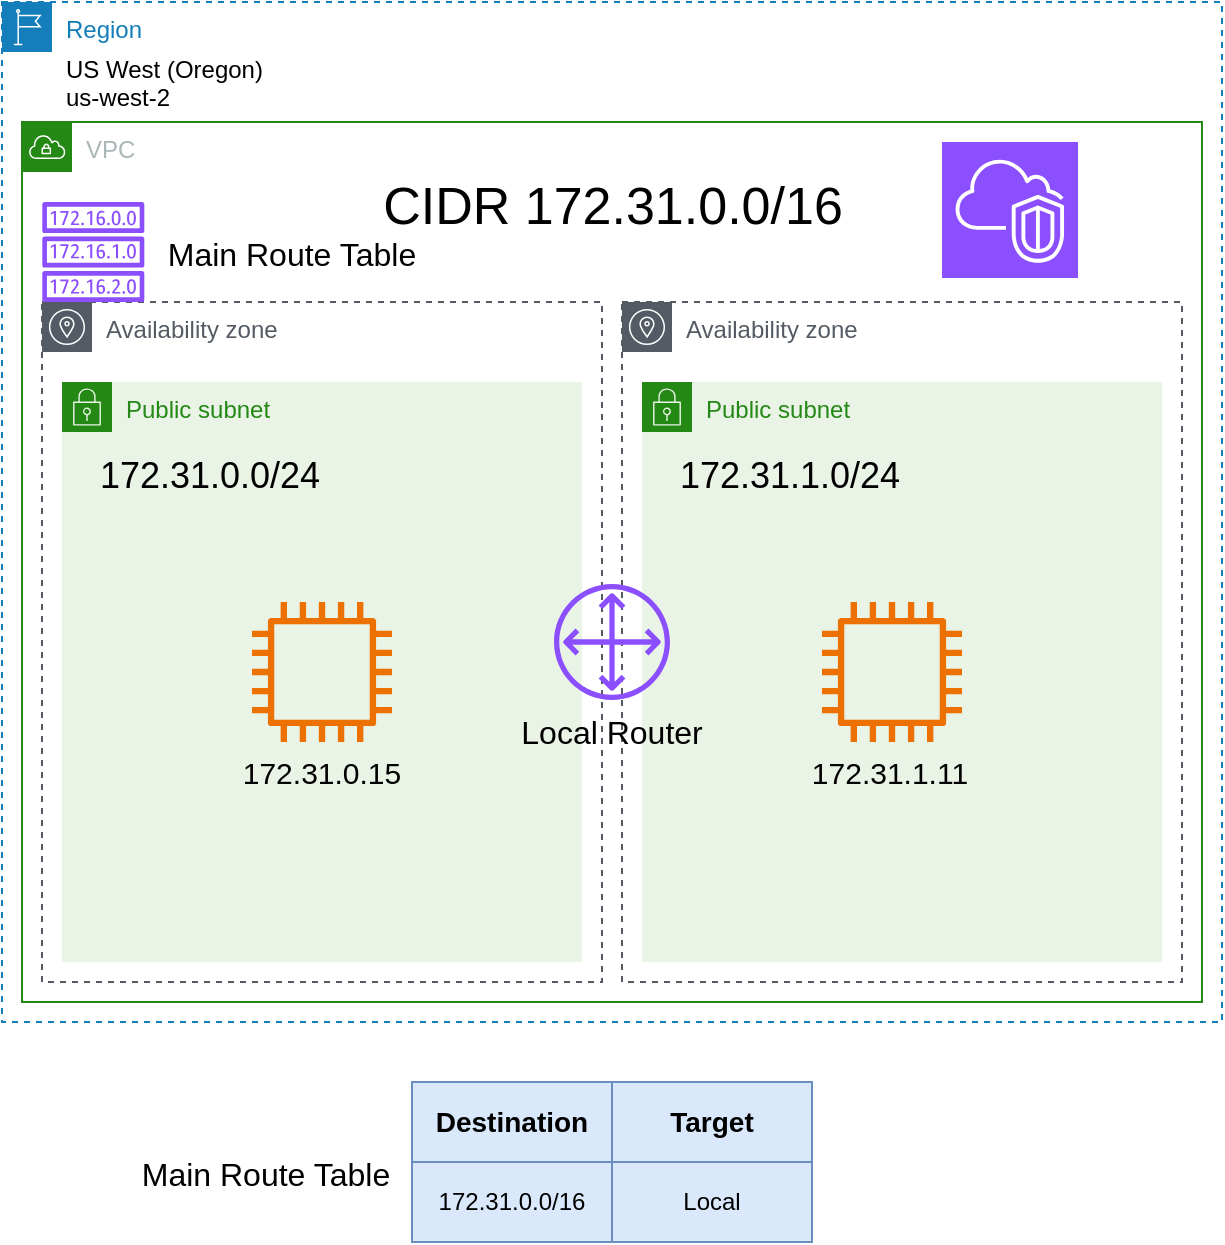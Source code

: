 <mxfile version="22.0.4" type="device" pages="5">
  <diagram id="hWNWqVDDFxeC6t-d2fKQ" name="Page-1">
    <mxGraphModel dx="1804" dy="602" grid="1" gridSize="10" guides="1" tooltips="1" connect="1" arrows="1" fold="1" page="1" pageScale="1" pageWidth="850" pageHeight="1100" math="0" shadow="0">
      <root>
        <mxCell id="0" />
        <mxCell id="1" parent="0" />
        <mxCell id="qlcm9CMjg_V5LziN8JxU-1" value="VPC" style="points=[[0,0],[0.25,0],[0.5,0],[0.75,0],[1,0],[1,0.25],[1,0.5],[1,0.75],[1,1],[0.75,1],[0.5,1],[0.25,1],[0,1],[0,0.75],[0,0.5],[0,0.25]];outlineConnect=0;gradientColor=none;html=1;whiteSpace=wrap;fontSize=12;fontStyle=0;container=0;pointerEvents=0;collapsible=0;recursiveResize=0;shape=mxgraph.aws4.group;grIcon=mxgraph.aws4.group_vpc;strokeColor=#248814;fillColor=none;verticalAlign=top;align=left;spacingLeft=30;fontColor=#AAB7B8;dashed=0;" parent="1" vertex="1">
          <mxGeometry x="-100" y="230" width="590" height="440" as="geometry" />
        </mxCell>
        <mxCell id="qlcm9CMjg_V5LziN8JxU-2" value="" style="sketch=0;points=[[0,0,0],[0.25,0,0],[0.5,0,0],[0.75,0,0],[1,0,0],[0,1,0],[0.25,1,0],[0.5,1,0],[0.75,1,0],[1,1,0],[0,0.25,0],[0,0.5,0],[0,0.75,0],[1,0.25,0],[1,0.5,0],[1,0.75,0]];outlineConnect=0;fontColor=#232F3E;fillColor=#8C4FFF;strokeColor=#ffffff;dashed=0;verticalLabelPosition=bottom;verticalAlign=top;align=center;html=1;fontSize=12;fontStyle=0;aspect=fixed;shape=mxgraph.aws4.resourceIcon;resIcon=mxgraph.aws4.vpc;container=0;" parent="1" vertex="1">
          <mxGeometry x="360" y="240" width="68" height="68" as="geometry" />
        </mxCell>
        <mxCell id="qlcm9CMjg_V5LziN8JxU-3" value="Region" style="points=[[0,0],[0.25,0],[0.5,0],[0.75,0],[1,0],[1,0.25],[1,0.5],[1,0.75],[1,1],[0.75,1],[0.5,1],[0.25,1],[0,1],[0,0.75],[0,0.5],[0,0.25]];outlineConnect=0;gradientColor=none;html=1;whiteSpace=wrap;fontSize=12;fontStyle=0;container=1;pointerEvents=0;collapsible=0;recursiveResize=0;shape=mxgraph.aws4.group;grIcon=mxgraph.aws4.group_region;strokeColor=#147EBA;fillColor=none;verticalAlign=top;align=left;spacingLeft=30;fontColor=#147EBA;dashed=1;" parent="1" vertex="1">
          <mxGeometry x="-110" y="170" width="610" height="510" as="geometry" />
        </mxCell>
        <mxCell id="qlcm9CMjg_V5LziN8JxU-4" value="US West (Oregon)&#xa;us-west-2" style="text;whiteSpace=wrap;" parent="qlcm9CMjg_V5LziN8JxU-3" vertex="1">
          <mxGeometry x="30" y="20" width="130" height="50" as="geometry" />
        </mxCell>
        <mxCell id="qlcm9CMjg_V5LziN8JxU-5" value="Availability zone" style="sketch=0;outlineConnect=0;gradientColor=none;html=1;whiteSpace=wrap;fontSize=12;fontStyle=0;shape=mxgraph.aws4.group;grIcon=mxgraph.aws4.group_availability_zone;strokeColor=#545B64;fillColor=none;verticalAlign=top;align=left;spacingLeft=30;fontColor=#545B64;dashed=1;" parent="qlcm9CMjg_V5LziN8JxU-3" vertex="1">
          <mxGeometry x="310" y="150" width="280" height="340" as="geometry" />
        </mxCell>
        <mxCell id="qlcm9CMjg_V5LziN8JxU-6" value="Availability zone" style="sketch=0;outlineConnect=0;gradientColor=none;html=1;whiteSpace=wrap;fontSize=12;fontStyle=0;shape=mxgraph.aws4.group;grIcon=mxgraph.aws4.group_availability_zone;strokeColor=#545B64;fillColor=none;verticalAlign=top;align=left;spacingLeft=30;fontColor=#545B64;dashed=1;" parent="qlcm9CMjg_V5LziN8JxU-3" vertex="1">
          <mxGeometry x="20" y="150" width="280" height="340" as="geometry" />
        </mxCell>
        <mxCell id="qlcm9CMjg_V5LziN8JxU-7" value="Public subnet" style="points=[[0,0],[0.25,0],[0.5,0],[0.75,0],[1,0],[1,0.25],[1,0.5],[1,0.75],[1,1],[0.75,1],[0.5,1],[0.25,1],[0,1],[0,0.75],[0,0.5],[0,0.25]];outlineConnect=0;gradientColor=none;html=1;whiteSpace=wrap;fontSize=12;fontStyle=0;container=1;pointerEvents=0;collapsible=0;recursiveResize=0;shape=mxgraph.aws4.group;grIcon=mxgraph.aws4.group_security_group;grStroke=0;strokeColor=#248814;fillColor=#E9F3E6;verticalAlign=top;align=left;spacingLeft=30;fontColor=#248814;dashed=0;" parent="qlcm9CMjg_V5LziN8JxU-3" vertex="1">
          <mxGeometry x="320" y="190" width="260" height="290" as="geometry" />
        </mxCell>
        <mxCell id="qlcm9CMjg_V5LziN8JxU-8" value="" style="sketch=0;outlineConnect=0;fontColor=#232F3E;gradientColor=none;fillColor=#ED7100;strokeColor=none;dashed=0;verticalLabelPosition=bottom;verticalAlign=top;align=center;html=1;fontSize=12;fontStyle=0;aspect=fixed;pointerEvents=1;shape=mxgraph.aws4.instance2;" parent="qlcm9CMjg_V5LziN8JxU-7" vertex="1">
          <mxGeometry x="90" y="110" width="70" height="70" as="geometry" />
        </mxCell>
        <mxCell id="qlcm9CMjg_V5LziN8JxU-9" value="Public subnet" style="points=[[0,0],[0.25,0],[0.5,0],[0.75,0],[1,0],[1,0.25],[1,0.5],[1,0.75],[1,1],[0.75,1],[0.5,1],[0.25,1],[0,1],[0,0.75],[0,0.5],[0,0.25]];outlineConnect=0;gradientColor=none;html=1;whiteSpace=wrap;fontSize=12;fontStyle=0;container=1;pointerEvents=0;collapsible=0;recursiveResize=0;shape=mxgraph.aws4.group;grIcon=mxgraph.aws4.group_security_group;grStroke=0;strokeColor=#248814;fillColor=#E9F3E6;verticalAlign=top;align=left;spacingLeft=30;fontColor=#248814;dashed=0;" parent="qlcm9CMjg_V5LziN8JxU-3" vertex="1">
          <mxGeometry x="30" y="190" width="260" height="290" as="geometry" />
        </mxCell>
        <mxCell id="qlcm9CMjg_V5LziN8JxU-10" value="172.31.0.0/24" style="text;whiteSpace=wrap;align=center;fontSize=18;" parent="qlcm9CMjg_V5LziN8JxU-9" vertex="1">
          <mxGeometry y="30" width="147.5" height="40" as="geometry" />
        </mxCell>
        <mxCell id="qlcm9CMjg_V5LziN8JxU-11" value="" style="sketch=0;outlineConnect=0;fontColor=#232F3E;gradientColor=none;fillColor=#ED7100;strokeColor=none;dashed=0;verticalLabelPosition=bottom;verticalAlign=top;align=center;html=1;fontSize=12;fontStyle=0;aspect=fixed;pointerEvents=1;shape=mxgraph.aws4.instance2;" parent="qlcm9CMjg_V5LziN8JxU-9" vertex="1">
          <mxGeometry x="95" y="110" width="70" height="70" as="geometry" />
        </mxCell>
        <mxCell id="qlcm9CMjg_V5LziN8JxU-12" value="172.31.0.15" style="text;whiteSpace=wrap;align=center;fontSize=15;" parent="qlcm9CMjg_V5LziN8JxU-9" vertex="1">
          <mxGeometry x="56.25" y="180" width="147.5" height="40" as="geometry" />
        </mxCell>
        <mxCell id="qlcm9CMjg_V5LziN8JxU-13" value="CIDR 172.31.0.0/16" style="text;whiteSpace=wrap;align=center;fontSize=26;" parent="qlcm9CMjg_V5LziN8JxU-3" vertex="1">
          <mxGeometry x="187.5" y="80" width="235" height="50" as="geometry" />
        </mxCell>
        <mxCell id="qlcm9CMjg_V5LziN8JxU-14" value="172.31.1.0/24" style="text;whiteSpace=wrap;align=center;fontSize=18;" parent="qlcm9CMjg_V5LziN8JxU-3" vertex="1">
          <mxGeometry x="320" y="220" width="147.5" height="40" as="geometry" />
        </mxCell>
        <mxCell id="qlcm9CMjg_V5LziN8JxU-15" value="" style="sketch=0;outlineConnect=0;fontColor=#232F3E;gradientColor=none;fillColor=#8C4FFF;strokeColor=none;dashed=0;verticalLabelPosition=bottom;verticalAlign=top;align=center;html=1;fontSize=12;fontStyle=0;aspect=fixed;pointerEvents=1;shape=mxgraph.aws4.route_table;" parent="qlcm9CMjg_V5LziN8JxU-3" vertex="1">
          <mxGeometry x="20" y="100" width="51.31" height="50" as="geometry" />
        </mxCell>
        <mxCell id="qlcm9CMjg_V5LziN8JxU-16" value="Main Route Table" style="text;whiteSpace=wrap;align=center;fontSize=16;" parent="qlcm9CMjg_V5LziN8JxU-3" vertex="1">
          <mxGeometry x="71.31" y="110" width="147.5" height="40" as="geometry" />
        </mxCell>
        <mxCell id="qlcm9CMjg_V5LziN8JxU-17" value="172.31.1.11" style="text;whiteSpace=wrap;align=center;fontSize=15;" parent="qlcm9CMjg_V5LziN8JxU-3" vertex="1">
          <mxGeometry x="370" y="370" width="147.5" height="40" as="geometry" />
        </mxCell>
        <mxCell id="qlcm9CMjg_V5LziN8JxU-18" value="" style="sketch=0;outlineConnect=0;fontColor=#232F3E;gradientColor=none;fillColor=#8C4FFF;strokeColor=none;dashed=0;verticalLabelPosition=bottom;verticalAlign=top;align=center;html=1;fontSize=12;fontStyle=0;aspect=fixed;pointerEvents=1;shape=mxgraph.aws4.customer_gateway;" parent="qlcm9CMjg_V5LziN8JxU-3" vertex="1">
          <mxGeometry x="276" y="291" width="58" height="58" as="geometry" />
        </mxCell>
        <mxCell id="qlcm9CMjg_V5LziN8JxU-19" value="Local Router" style="text;whiteSpace=wrap;align=center;fontSize=16;" parent="qlcm9CMjg_V5LziN8JxU-3" vertex="1">
          <mxGeometry x="231.25" y="349" width="147.5" height="40" as="geometry" />
        </mxCell>
        <mxCell id="BfeUEpa1YJ_xbQGrm5qM-1" value="" style="shape=table;startSize=0;container=1;collapsible=0;childLayout=tableLayout;fillColor=#dae8fc;strokeColor=#6c8ebf;gradientColor=none;swimlaneFillColor=none;shadow=0;rounded=1;" parent="1" vertex="1">
          <mxGeometry x="95" y="710" width="200" height="80" as="geometry" />
        </mxCell>
        <mxCell id="BfeUEpa1YJ_xbQGrm5qM-2" value="" style="shape=tableRow;horizontal=0;startSize=0;swimlaneHead=0;swimlaneBody=0;strokeColor=inherit;top=0;left=0;bottom=0;right=0;collapsible=0;dropTarget=0;fillColor=none;points=[[0,0.5],[1,0.5]];portConstraint=eastwest;" parent="BfeUEpa1YJ_xbQGrm5qM-1" vertex="1">
          <mxGeometry width="200" height="40" as="geometry" />
        </mxCell>
        <mxCell id="BfeUEpa1YJ_xbQGrm5qM-3" value="&lt;b&gt;&lt;font style=&quot;font-size: 14px;&quot;&gt;Destination&lt;/font&gt;&lt;/b&gt;" style="shape=partialRectangle;html=1;whiteSpace=wrap;connectable=0;strokeColor=inherit;overflow=hidden;fillColor=none;top=0;left=0;bottom=0;right=0;pointerEvents=1;" parent="BfeUEpa1YJ_xbQGrm5qM-2" vertex="1">
          <mxGeometry width="100" height="40" as="geometry">
            <mxRectangle width="100" height="40" as="alternateBounds" />
          </mxGeometry>
        </mxCell>
        <mxCell id="BfeUEpa1YJ_xbQGrm5qM-4" value="&lt;font style=&quot;font-size: 14px;&quot;&gt;&lt;b&gt;Target&lt;/b&gt;&lt;/font&gt;" style="shape=partialRectangle;html=1;whiteSpace=wrap;connectable=0;strokeColor=inherit;overflow=hidden;fillColor=none;top=0;left=0;bottom=0;right=0;pointerEvents=1;" parent="BfeUEpa1YJ_xbQGrm5qM-2" vertex="1">
          <mxGeometry x="100" width="100" height="40" as="geometry">
            <mxRectangle width="100" height="40" as="alternateBounds" />
          </mxGeometry>
        </mxCell>
        <mxCell id="BfeUEpa1YJ_xbQGrm5qM-5" style="shape=tableRow;horizontal=0;startSize=0;swimlaneHead=0;swimlaneBody=0;strokeColor=inherit;top=0;left=0;bottom=0;right=0;collapsible=0;dropTarget=0;fillColor=none;points=[[0,0.5],[1,0.5]];portConstraint=eastwest;" parent="BfeUEpa1YJ_xbQGrm5qM-1" vertex="1">
          <mxGeometry y="40" width="200" height="40" as="geometry" />
        </mxCell>
        <mxCell id="BfeUEpa1YJ_xbQGrm5qM-6" value="172.31.0.0/16" style="shape=partialRectangle;html=1;whiteSpace=wrap;connectable=0;strokeColor=inherit;overflow=hidden;fillColor=none;top=0;left=0;bottom=0;right=0;pointerEvents=1;" parent="BfeUEpa1YJ_xbQGrm5qM-5" vertex="1">
          <mxGeometry width="100" height="40" as="geometry">
            <mxRectangle width="100" height="40" as="alternateBounds" />
          </mxGeometry>
        </mxCell>
        <mxCell id="BfeUEpa1YJ_xbQGrm5qM-7" value="Local" style="shape=partialRectangle;html=1;whiteSpace=wrap;connectable=0;strokeColor=inherit;overflow=hidden;fillColor=none;top=0;left=0;bottom=0;right=0;pointerEvents=1;" parent="BfeUEpa1YJ_xbQGrm5qM-5" vertex="1">
          <mxGeometry x="100" width="100" height="40" as="geometry">
            <mxRectangle width="100" height="40" as="alternateBounds" />
          </mxGeometry>
        </mxCell>
        <mxCell id="BfeUEpa1YJ_xbQGrm5qM-11" value="Main Route Table" style="text;whiteSpace=wrap;align=center;fontSize=16;" parent="1" vertex="1">
          <mxGeometry x="-52.5" y="740" width="147.5" height="40" as="geometry" />
        </mxCell>
      </root>
    </mxGraphModel>
  </diagram>
  <diagram name="Page-2" id="62-L63F7P7pp1o3XMqVL">
    <mxGraphModel dx="1804" dy="602" grid="1" gridSize="10" guides="1" tooltips="1" connect="1" arrows="1" fold="1" page="1" pageScale="1" pageWidth="850" pageHeight="1100" math="0" shadow="0">
      <root>
        <mxCell id="0" />
        <mxCell id="1" parent="0" />
        <mxCell id="bnB-7at8TTm_vPVdgKqp-3" value="VPC" style="points=[[0,0],[0.25,0],[0.5,0],[0.75,0],[1,0],[1,0.25],[1,0.5],[1,0.75],[1,1],[0.75,1],[0.5,1],[0.25,1],[0,1],[0,0.75],[0,0.5],[0,0.25]];outlineConnect=0;gradientColor=none;html=1;whiteSpace=wrap;fontSize=12;fontStyle=0;container=0;pointerEvents=0;collapsible=0;recursiveResize=0;shape=mxgraph.aws4.group;grIcon=mxgraph.aws4.group_vpc;strokeColor=#248814;fillColor=none;verticalAlign=top;align=left;spacingLeft=30;fontColor=#AAB7B8;dashed=0;" parent="1" vertex="1">
          <mxGeometry x="-100" y="230" width="590" height="440" as="geometry" />
        </mxCell>
        <mxCell id="bnB-7at8TTm_vPVdgKqp-4" value="" style="sketch=0;points=[[0,0,0],[0.25,0,0],[0.5,0,0],[0.75,0,0],[1,0,0],[0,1,0],[0.25,1,0],[0.5,1,0],[0.75,1,0],[1,1,0],[0,0.25,0],[0,0.5,0],[0,0.75,0],[1,0.25,0],[1,0.5,0],[1,0.75,0]];outlineConnect=0;fontColor=#232F3E;fillColor=#8C4FFF;strokeColor=#ffffff;dashed=0;verticalLabelPosition=bottom;verticalAlign=top;align=center;html=1;fontSize=12;fontStyle=0;aspect=fixed;shape=mxgraph.aws4.resourceIcon;resIcon=mxgraph.aws4.vpc;container=0;" parent="1" vertex="1">
          <mxGeometry x="360" y="240" width="68" height="68" as="geometry" />
        </mxCell>
        <mxCell id="bnB-7at8TTm_vPVdgKqp-22" value="Region" style="points=[[0,0],[0.25,0],[0.5,0],[0.75,0],[1,0],[1,0.25],[1,0.5],[1,0.75],[1,1],[0.75,1],[0.5,1],[0.25,1],[0,1],[0,0.75],[0,0.5],[0,0.25]];outlineConnect=0;gradientColor=none;html=1;whiteSpace=wrap;fontSize=12;fontStyle=0;container=1;pointerEvents=0;collapsible=0;recursiveResize=0;shape=mxgraph.aws4.group;grIcon=mxgraph.aws4.group_region;strokeColor=#147EBA;fillColor=none;verticalAlign=top;align=left;spacingLeft=30;fontColor=#147EBA;dashed=1;" parent="1" vertex="1">
          <mxGeometry x="-110" y="170" width="610" height="510" as="geometry" />
        </mxCell>
        <mxCell id="bnB-7at8TTm_vPVdgKqp-10" value="US West (Oregon)&#xa;us-west-2" style="text;whiteSpace=wrap;" parent="bnB-7at8TTm_vPVdgKqp-22" vertex="1">
          <mxGeometry x="30" y="20" width="130" height="50" as="geometry" />
        </mxCell>
        <mxCell id="bnB-7at8TTm_vPVdgKqp-16" value="Availability zone" style="sketch=0;outlineConnect=0;gradientColor=none;html=1;whiteSpace=wrap;fontSize=12;fontStyle=0;shape=mxgraph.aws4.group;grIcon=mxgraph.aws4.group_availability_zone;strokeColor=#545B64;fillColor=none;verticalAlign=top;align=left;spacingLeft=30;fontColor=#545B64;dashed=1;" parent="bnB-7at8TTm_vPVdgKqp-22" vertex="1">
          <mxGeometry x="310" y="150" width="280" height="340" as="geometry" />
        </mxCell>
        <mxCell id="bnB-7at8TTm_vPVdgKqp-26" value="Availability zone" style="sketch=0;outlineConnect=0;gradientColor=none;html=1;whiteSpace=wrap;fontSize=12;fontStyle=0;shape=mxgraph.aws4.group;grIcon=mxgraph.aws4.group_availability_zone;strokeColor=#545B64;fillColor=none;verticalAlign=top;align=left;spacingLeft=30;fontColor=#545B64;dashed=1;" parent="bnB-7at8TTm_vPVdgKqp-22" vertex="1">
          <mxGeometry x="20" y="150" width="280" height="340" as="geometry" />
        </mxCell>
        <mxCell id="bnB-7at8TTm_vPVdgKqp-27" value="Public subnet" style="points=[[0,0],[0.25,0],[0.5,0],[0.75,0],[1,0],[1,0.25],[1,0.5],[1,0.75],[1,1],[0.75,1],[0.5,1],[0.25,1],[0,1],[0,0.75],[0,0.5],[0,0.25]];outlineConnect=0;gradientColor=none;html=1;whiteSpace=wrap;fontSize=12;fontStyle=0;container=1;pointerEvents=0;collapsible=0;recursiveResize=0;shape=mxgraph.aws4.group;grIcon=mxgraph.aws4.group_security_group;grStroke=0;strokeColor=#248814;fillColor=#E9F3E6;verticalAlign=top;align=left;spacingLeft=30;fontColor=#248814;dashed=0;" parent="bnB-7at8TTm_vPVdgKqp-22" vertex="1">
          <mxGeometry x="320" y="190" width="260" height="290" as="geometry" />
        </mxCell>
        <mxCell id="bnB-7at8TTm_vPVdgKqp-33" value="" style="sketch=0;outlineConnect=0;fontColor=#232F3E;gradientColor=none;fillColor=#ED7100;strokeColor=none;dashed=0;verticalLabelPosition=bottom;verticalAlign=top;align=center;html=1;fontSize=12;fontStyle=0;aspect=fixed;pointerEvents=1;shape=mxgraph.aws4.instance2;" parent="bnB-7at8TTm_vPVdgKqp-27" vertex="1">
          <mxGeometry x="90" y="110" width="70" height="70" as="geometry" />
        </mxCell>
        <mxCell id="bnB-7at8TTm_vPVdgKqp-12" value="Public subnet" style="points=[[0,0],[0.25,0],[0.5,0],[0.75,0],[1,0],[1,0.25],[1,0.5],[1,0.75],[1,1],[0.75,1],[0.5,1],[0.25,1],[0,1],[0,0.75],[0,0.5],[0,0.25]];outlineConnect=0;gradientColor=none;html=1;whiteSpace=wrap;fontSize=12;fontStyle=0;container=1;pointerEvents=0;collapsible=0;recursiveResize=0;shape=mxgraph.aws4.group;grIcon=mxgraph.aws4.group_security_group;grStroke=0;strokeColor=#248814;fillColor=#E9F3E6;verticalAlign=top;align=left;spacingLeft=30;fontColor=#248814;dashed=0;" parent="bnB-7at8TTm_vPVdgKqp-22" vertex="1">
          <mxGeometry x="30" y="190" width="260" height="290" as="geometry" />
        </mxCell>
        <mxCell id="bnB-7at8TTm_vPVdgKqp-28" value="172.31.0.0/24" style="text;whiteSpace=wrap;align=center;fontSize=18;" parent="bnB-7at8TTm_vPVdgKqp-12" vertex="1">
          <mxGeometry y="30" width="147.5" height="40" as="geometry" />
        </mxCell>
        <mxCell id="bnB-7at8TTm_vPVdgKqp-32" value="" style="sketch=0;outlineConnect=0;fontColor=#232F3E;gradientColor=none;fillColor=#ED7100;strokeColor=none;dashed=0;verticalLabelPosition=bottom;verticalAlign=top;align=center;html=1;fontSize=12;fontStyle=0;aspect=fixed;pointerEvents=1;shape=mxgraph.aws4.instance2;" parent="bnB-7at8TTm_vPVdgKqp-12" vertex="1">
          <mxGeometry x="95" y="110" width="70" height="70" as="geometry" />
        </mxCell>
        <mxCell id="bnB-7at8TTm_vPVdgKqp-34" value="172.31.0.15" style="text;whiteSpace=wrap;align=center;fontSize=15;" parent="bnB-7at8TTm_vPVdgKqp-12" vertex="1">
          <mxGeometry x="56.25" y="180" width="147.5" height="40" as="geometry" />
        </mxCell>
        <mxCell id="bnB-7at8TTm_vPVdgKqp-11" value="CIDR 172.31.0.0/16" style="text;whiteSpace=wrap;align=center;fontSize=26;" parent="bnB-7at8TTm_vPVdgKqp-22" vertex="1">
          <mxGeometry x="187.5" y="80" width="235" height="50" as="geometry" />
        </mxCell>
        <mxCell id="bnB-7at8TTm_vPVdgKqp-29" value="172.31.1.0/24" style="text;whiteSpace=wrap;align=center;fontSize=18;" parent="bnB-7at8TTm_vPVdgKqp-22" vertex="1">
          <mxGeometry x="320" y="220" width="147.5" height="40" as="geometry" />
        </mxCell>
        <mxCell id="bnB-7at8TTm_vPVdgKqp-30" value="" style="sketch=0;outlineConnect=0;fontColor=#232F3E;gradientColor=none;fillColor=#8C4FFF;strokeColor=none;dashed=0;verticalLabelPosition=bottom;verticalAlign=top;align=center;html=1;fontSize=12;fontStyle=0;aspect=fixed;pointerEvents=1;shape=mxgraph.aws4.route_table;" parent="bnB-7at8TTm_vPVdgKqp-22" vertex="1">
          <mxGeometry x="20" y="100" width="51.31" height="50" as="geometry" />
        </mxCell>
        <mxCell id="bnB-7at8TTm_vPVdgKqp-31" value="Main Route Table" style="text;whiteSpace=wrap;align=center;fontSize=16;" parent="bnB-7at8TTm_vPVdgKqp-22" vertex="1">
          <mxGeometry x="71.31" y="110" width="147.5" height="40" as="geometry" />
        </mxCell>
        <mxCell id="bnB-7at8TTm_vPVdgKqp-35" value="172.31.0.11" style="text;whiteSpace=wrap;align=center;fontSize=15;" parent="bnB-7at8TTm_vPVdgKqp-22" vertex="1">
          <mxGeometry x="370" y="370" width="147.5" height="40" as="geometry" />
        </mxCell>
        <mxCell id="bnB-7at8TTm_vPVdgKqp-37" value="" style="sketch=0;outlineConnect=0;fontColor=#232F3E;gradientColor=none;fillColor=#8C4FFF;strokeColor=none;dashed=0;verticalLabelPosition=bottom;verticalAlign=top;align=center;html=1;fontSize=12;fontStyle=0;aspect=fixed;pointerEvents=1;shape=mxgraph.aws4.customer_gateway;" parent="bnB-7at8TTm_vPVdgKqp-22" vertex="1">
          <mxGeometry x="276" y="291" width="58" height="58" as="geometry" />
        </mxCell>
        <mxCell id="bnB-7at8TTm_vPVdgKqp-38" value="Local Router" style="text;whiteSpace=wrap;align=center;fontSize=16;" parent="bnB-7at8TTm_vPVdgKqp-22" vertex="1">
          <mxGeometry x="231.25" y="349" width="147.5" height="40" as="geometry" />
        </mxCell>
        <mxCell id="bnB-7at8TTm_vPVdgKqp-48" value="" style="sketch=0;outlineConnect=0;fontColor=#232F3E;gradientColor=none;fillColor=#8C4FFF;strokeColor=none;dashed=0;verticalLabelPosition=bottom;verticalAlign=top;align=center;html=1;fontSize=12;fontStyle=0;aspect=fixed;pointerEvents=1;shape=mxgraph.aws4.internet_gateway;" parent="bnB-7at8TTm_vPVdgKqp-22" vertex="1">
          <mxGeometry x="276" y="30" width="58" height="58" as="geometry" />
        </mxCell>
        <mxCell id="bnB-7at8TTm_vPVdgKqp-53" value="" style="endArrow=classic;html=1;rounded=0;" parent="bnB-7at8TTm_vPVdgKqp-22" target="bnB-7at8TTm_vPVdgKqp-37" edge="1">
          <mxGeometry width="50" height="50" relative="1" as="geometry">
            <mxPoint x="200" y="340" as="sourcePoint" />
            <mxPoint x="300" y="100" as="targetPoint" />
          </mxGeometry>
        </mxCell>
        <mxCell id="bnB-7at8TTm_vPVdgKqp-55" value="" style="endArrow=classic;html=1;rounded=0;" parent="bnB-7at8TTm_vPVdgKqp-22" source="bnB-7at8TTm_vPVdgKqp-33" target="bnB-7at8TTm_vPVdgKqp-37" edge="1">
          <mxGeometry width="50" height="50" relative="1" as="geometry">
            <mxPoint x="690" y="254" as="sourcePoint" />
            <mxPoint x="766" y="240" as="targetPoint" />
          </mxGeometry>
        </mxCell>
        <mxCell id="bnB-7at8TTm_vPVdgKqp-56" value="" style="endArrow=classic;html=1;rounded=0;" parent="bnB-7at8TTm_vPVdgKqp-22" source="bnB-7at8TTm_vPVdgKqp-37" target="bnB-7at8TTm_vPVdgKqp-48" edge="1">
          <mxGeometry width="50" height="50" relative="1" as="geometry">
            <mxPoint x="253.5" y="248" as="sourcePoint" />
            <mxPoint x="177.5" y="240" as="targetPoint" />
          </mxGeometry>
        </mxCell>
        <mxCell id="bnB-7at8TTm_vPVdgKqp-39" value="" style="shape=table;startSize=0;container=1;collapsible=0;childLayout=tableLayout;fillColor=#dae8fc;strokeColor=#6c8ebf;gradientColor=none;swimlaneFillColor=none;shadow=0;rounded=1;" parent="1" vertex="1">
          <mxGeometry x="95" y="710" width="200" height="120" as="geometry" />
        </mxCell>
        <mxCell id="bnB-7at8TTm_vPVdgKqp-40" value="" style="shape=tableRow;horizontal=0;startSize=0;swimlaneHead=0;swimlaneBody=0;strokeColor=inherit;top=0;left=0;bottom=0;right=0;collapsible=0;dropTarget=0;fillColor=none;points=[[0,0.5],[1,0.5]];portConstraint=eastwest;" parent="bnB-7at8TTm_vPVdgKqp-39" vertex="1">
          <mxGeometry width="200" height="40" as="geometry" />
        </mxCell>
        <mxCell id="bnB-7at8TTm_vPVdgKqp-41" value="&lt;b&gt;&lt;font style=&quot;font-size: 14px;&quot;&gt;Destination&lt;/font&gt;&lt;/b&gt;" style="shape=partialRectangle;html=1;whiteSpace=wrap;connectable=0;strokeColor=inherit;overflow=hidden;fillColor=none;top=0;left=0;bottom=0;right=0;pointerEvents=1;" parent="bnB-7at8TTm_vPVdgKqp-40" vertex="1">
          <mxGeometry width="100" height="40" as="geometry">
            <mxRectangle width="100" height="40" as="alternateBounds" />
          </mxGeometry>
        </mxCell>
        <mxCell id="bnB-7at8TTm_vPVdgKqp-42" value="&lt;font style=&quot;font-size: 14px;&quot;&gt;&lt;b&gt;Target&lt;/b&gt;&lt;/font&gt;" style="shape=partialRectangle;html=1;whiteSpace=wrap;connectable=0;strokeColor=inherit;overflow=hidden;fillColor=none;top=0;left=0;bottom=0;right=0;pointerEvents=1;" parent="bnB-7at8TTm_vPVdgKqp-40" vertex="1">
          <mxGeometry x="100" width="100" height="40" as="geometry">
            <mxRectangle width="100" height="40" as="alternateBounds" />
          </mxGeometry>
        </mxCell>
        <mxCell id="bnB-7at8TTm_vPVdgKqp-50" style="shape=tableRow;horizontal=0;startSize=0;swimlaneHead=0;swimlaneBody=0;strokeColor=inherit;top=0;left=0;bottom=0;right=0;collapsible=0;dropTarget=0;fillColor=none;points=[[0,0.5],[1,0.5]];portConstraint=eastwest;" parent="bnB-7at8TTm_vPVdgKqp-39" vertex="1">
          <mxGeometry y="40" width="200" height="40" as="geometry" />
        </mxCell>
        <mxCell id="bnB-7at8TTm_vPVdgKqp-51" value="172.31.0.0/16" style="shape=partialRectangle;html=1;whiteSpace=wrap;connectable=0;strokeColor=inherit;overflow=hidden;fillColor=none;top=0;left=0;bottom=0;right=0;pointerEvents=1;" parent="bnB-7at8TTm_vPVdgKqp-50" vertex="1">
          <mxGeometry width="100" height="40" as="geometry">
            <mxRectangle width="100" height="40" as="alternateBounds" />
          </mxGeometry>
        </mxCell>
        <mxCell id="bnB-7at8TTm_vPVdgKqp-52" value="Local" style="shape=partialRectangle;html=1;whiteSpace=wrap;connectable=0;strokeColor=inherit;overflow=hidden;fillColor=none;top=0;left=0;bottom=0;right=0;pointerEvents=1;" parent="bnB-7at8TTm_vPVdgKqp-50" vertex="1">
          <mxGeometry x="100" width="100" height="40" as="geometry">
            <mxRectangle width="100" height="40" as="alternateBounds" />
          </mxGeometry>
        </mxCell>
        <mxCell id="bnB-7at8TTm_vPVdgKqp-43" value="" style="shape=tableRow;horizontal=0;startSize=0;swimlaneHead=0;swimlaneBody=0;strokeColor=inherit;top=0;left=0;bottom=0;right=0;collapsible=0;dropTarget=0;fillColor=none;points=[[0,0.5],[1,0.5]];portConstraint=eastwest;" parent="bnB-7at8TTm_vPVdgKqp-39" vertex="1">
          <mxGeometry y="80" width="200" height="40" as="geometry" />
        </mxCell>
        <mxCell id="bnB-7at8TTm_vPVdgKqp-44" value="0.0.0.0/0" style="shape=partialRectangle;html=1;whiteSpace=wrap;connectable=0;strokeColor=inherit;overflow=hidden;fillColor=none;top=0;left=0;bottom=0;right=0;pointerEvents=1;" parent="bnB-7at8TTm_vPVdgKqp-43" vertex="1">
          <mxGeometry width="100" height="40" as="geometry">
            <mxRectangle width="100" height="40" as="alternateBounds" />
          </mxGeometry>
        </mxCell>
        <mxCell id="bnB-7at8TTm_vPVdgKqp-45" value="Internet&lt;br&gt;Gateway" style="shape=partialRectangle;html=1;whiteSpace=wrap;connectable=0;strokeColor=inherit;overflow=hidden;fillColor=none;top=0;left=0;bottom=0;right=0;pointerEvents=1;" parent="bnB-7at8TTm_vPVdgKqp-43" vertex="1">
          <mxGeometry x="100" width="100" height="40" as="geometry">
            <mxRectangle width="100" height="40" as="alternateBounds" />
          </mxGeometry>
        </mxCell>
        <mxCell id="bnB-7at8TTm_vPVdgKqp-47" value="Main Route Table" style="text;whiteSpace=wrap;align=center;fontSize=16;" parent="1" vertex="1">
          <mxGeometry x="-52.5" y="760" width="147.5" height="40" as="geometry" />
        </mxCell>
        <mxCell id="bnB-7at8TTm_vPVdgKqp-49" value="" style="shape=image;html=1;verticalAlign=top;verticalLabelPosition=bottom;labelBackgroundColor=#ffffff;imageAspect=0;aspect=fixed;image=https://cdn2.iconfinder.com/data/icons/crystalproject/128x128/filesystems/www.png" parent="1" vertex="1">
          <mxGeometry x="150" y="50" width="95" height="95" as="geometry" />
        </mxCell>
        <mxCell id="bnB-7at8TTm_vPVdgKqp-57" value="" style="endArrow=classic;html=1;rounded=0;entryX=0.5;entryY=1;entryDx=0;entryDy=0;" parent="1" source="bnB-7at8TTm_vPVdgKqp-48" target="bnB-7at8TTm_vPVdgKqp-49" edge="1">
          <mxGeometry width="50" height="50" relative="1" as="geometry">
            <mxPoint x="360" y="213" as="sourcePoint" />
            <mxPoint x="360" y="10" as="targetPoint" />
          </mxGeometry>
        </mxCell>
      </root>
    </mxGraphModel>
  </diagram>
  <diagram id="sF8_JTRhDm6hVmaj7SdQ" name="Page-3">
    <mxGraphModel dx="1804" dy="602" grid="1" gridSize="10" guides="1" tooltips="1" connect="1" arrows="1" fold="1" page="1" pageScale="1" pageWidth="850" pageHeight="1100" math="0" shadow="0">
      <root>
        <mxCell id="0" />
        <mxCell id="1" parent="0" />
        <mxCell id="Zn1ZSz35Zjy5Cl2U0zXP-1" value="VPC" style="points=[[0,0],[0.25,0],[0.5,0],[0.75,0],[1,0],[1,0.25],[1,0.5],[1,0.75],[1,1],[0.75,1],[0.5,1],[0.25,1],[0,1],[0,0.75],[0,0.5],[0,0.25]];outlineConnect=0;gradientColor=none;html=1;whiteSpace=wrap;fontSize=12;fontStyle=0;container=0;pointerEvents=0;collapsible=0;recursiveResize=0;shape=mxgraph.aws4.group;grIcon=mxgraph.aws4.group_vpc;strokeColor=#248814;fillColor=none;verticalAlign=top;align=left;spacingLeft=30;fontColor=#AAB7B8;dashed=0;" parent="1" vertex="1">
          <mxGeometry x="-100" y="230" width="590" height="440" as="geometry" />
        </mxCell>
        <mxCell id="Zn1ZSz35Zjy5Cl2U0zXP-2" value="" style="sketch=0;points=[[0,0,0],[0.25,0,0],[0.5,0,0],[0.75,0,0],[1,0,0],[0,1,0],[0.25,1,0],[0.5,1,0],[0.75,1,0],[1,1,0],[0,0.25,0],[0,0.5,0],[0,0.75,0],[1,0.25,0],[1,0.5,0],[1,0.75,0]];outlineConnect=0;fontColor=#232F3E;fillColor=#8C4FFF;strokeColor=#ffffff;dashed=0;verticalLabelPosition=bottom;verticalAlign=top;align=center;html=1;fontSize=12;fontStyle=0;aspect=fixed;shape=mxgraph.aws4.resourceIcon;resIcon=mxgraph.aws4.vpc;container=0;" parent="1" vertex="1">
          <mxGeometry x="360" y="240" width="68" height="68" as="geometry" />
        </mxCell>
        <mxCell id="Zn1ZSz35Zjy5Cl2U0zXP-3" value="Region" style="points=[[0,0],[0.25,0],[0.5,0],[0.75,0],[1,0],[1,0.25],[1,0.5],[1,0.75],[1,1],[0.75,1],[0.5,1],[0.25,1],[0,1],[0,0.75],[0,0.5],[0,0.25]];outlineConnect=0;gradientColor=none;html=1;whiteSpace=wrap;fontSize=12;fontStyle=0;container=1;pointerEvents=0;collapsible=0;recursiveResize=0;shape=mxgraph.aws4.group;grIcon=mxgraph.aws4.group_region;strokeColor=#147EBA;fillColor=none;verticalAlign=top;align=left;spacingLeft=30;fontColor=#147EBA;dashed=1;" parent="1" vertex="1">
          <mxGeometry x="-110" y="170" width="610" height="510" as="geometry" />
        </mxCell>
        <mxCell id="Zn1ZSz35Zjy5Cl2U0zXP-5" value="Availability zone" style="sketch=0;outlineConnect=0;gradientColor=none;html=1;whiteSpace=wrap;fontSize=12;fontStyle=0;shape=mxgraph.aws4.group;grIcon=mxgraph.aws4.group_availability_zone;strokeColor=#545B64;fillColor=none;verticalAlign=top;align=left;spacingLeft=30;fontColor=#545B64;dashed=1;" parent="Zn1ZSz35Zjy5Cl2U0zXP-3" vertex="1">
          <mxGeometry x="310" y="150" width="280" height="340" as="geometry" />
        </mxCell>
        <mxCell id="QJaRwNRV_t9z53oFuNBA-1" value="Private subnet" style="points=[[0,0],[0.25,0],[0.5,0],[0.75,0],[1,0],[1,0.25],[1,0.5],[1,0.75],[1,1],[0.75,1],[0.5,1],[0.25,1],[0,1],[0,0.75],[0,0.5],[0,0.25]];outlineConnect=0;gradientColor=none;html=1;whiteSpace=wrap;fontSize=12;fontStyle=0;container=1;pointerEvents=0;collapsible=0;recursiveResize=0;shape=mxgraph.aws4.group;grIcon=mxgraph.aws4.group_security_group;grStroke=0;strokeColor=#147EBA;fillColor=#E6F2F8;verticalAlign=top;align=left;spacingLeft=30;fontColor=#147EBA;dashed=0;" parent="Zn1ZSz35Zjy5Cl2U0zXP-3" vertex="1">
          <mxGeometry x="311" y="190" width="279" height="290" as="geometry" />
        </mxCell>
        <mxCell id="Zn1ZSz35Zjy5Cl2U0zXP-4" value="US West (Oregon)&#xa;us-west-2" style="text;whiteSpace=wrap;" parent="Zn1ZSz35Zjy5Cl2U0zXP-3" vertex="1">
          <mxGeometry x="30" y="20" width="130" height="50" as="geometry" />
        </mxCell>
        <mxCell id="Zn1ZSz35Zjy5Cl2U0zXP-6" value="Availability zone" style="sketch=0;outlineConnect=0;gradientColor=none;html=1;whiteSpace=wrap;fontSize=12;fontStyle=0;shape=mxgraph.aws4.group;grIcon=mxgraph.aws4.group_availability_zone;strokeColor=#545B64;fillColor=none;verticalAlign=top;align=left;spacingLeft=30;fontColor=#545B64;dashed=1;" parent="Zn1ZSz35Zjy5Cl2U0zXP-3" vertex="1">
          <mxGeometry x="20" y="150" width="280" height="340" as="geometry" />
        </mxCell>
        <mxCell id="Zn1ZSz35Zjy5Cl2U0zXP-9" value="Public subnet" style="points=[[0,0],[0.25,0],[0.5,0],[0.75,0],[1,0],[1,0.25],[1,0.5],[1,0.75],[1,1],[0.75,1],[0.5,1],[0.25,1],[0,1],[0,0.75],[0,0.5],[0,0.25]];outlineConnect=0;gradientColor=none;html=1;whiteSpace=wrap;fontSize=12;fontStyle=0;container=1;pointerEvents=0;collapsible=0;recursiveResize=0;shape=mxgraph.aws4.group;grIcon=mxgraph.aws4.group_security_group;grStroke=0;strokeColor=#248814;fillColor=#E9F3E6;verticalAlign=top;align=left;spacingLeft=30;fontColor=#248814;dashed=0;" parent="Zn1ZSz35Zjy5Cl2U0zXP-3" vertex="1">
          <mxGeometry x="30" y="190" width="260" height="290" as="geometry" />
        </mxCell>
        <mxCell id="Zn1ZSz35Zjy5Cl2U0zXP-10" value="172.31.0.0/24" style="text;whiteSpace=wrap;align=center;fontSize=18;" parent="Zn1ZSz35Zjy5Cl2U0zXP-9" vertex="1">
          <mxGeometry y="30" width="147.5" height="40" as="geometry" />
        </mxCell>
        <mxCell id="Zn1ZSz35Zjy5Cl2U0zXP-11" value="" style="sketch=0;outlineConnect=0;fontColor=#232F3E;gradientColor=none;fillColor=#ED7100;strokeColor=none;dashed=0;verticalLabelPosition=bottom;verticalAlign=top;align=center;html=1;fontSize=12;fontStyle=0;aspect=fixed;pointerEvents=1;shape=mxgraph.aws4.instance2;" parent="Zn1ZSz35Zjy5Cl2U0zXP-9" vertex="1">
          <mxGeometry x="95" y="110" width="70" height="70" as="geometry" />
        </mxCell>
        <mxCell id="Zn1ZSz35Zjy5Cl2U0zXP-12" value="172.31.0.15" style="text;whiteSpace=wrap;align=center;fontSize=15;" parent="Zn1ZSz35Zjy5Cl2U0zXP-9" vertex="1">
          <mxGeometry x="56.25" y="180" width="147.5" height="40" as="geometry" />
        </mxCell>
        <mxCell id="Zn1ZSz35Zjy5Cl2U0zXP-13" value="CIDR 172.31.0.0/16" style="text;whiteSpace=wrap;align=center;fontSize=26;" parent="Zn1ZSz35Zjy5Cl2U0zXP-3" vertex="1">
          <mxGeometry x="187.5" y="80" width="235" height="50" as="geometry" />
        </mxCell>
        <mxCell id="Zn1ZSz35Zjy5Cl2U0zXP-14" value="172.31.1.0/24" style="text;whiteSpace=wrap;align=center;fontSize=18;" parent="Zn1ZSz35Zjy5Cl2U0zXP-3" vertex="1">
          <mxGeometry x="320" y="220" width="147.5" height="40" as="geometry" />
        </mxCell>
        <mxCell id="Zn1ZSz35Zjy5Cl2U0zXP-15" value="" style="sketch=0;outlineConnect=0;fontColor=#232F3E;gradientColor=none;fillColor=#8C4FFF;strokeColor=none;dashed=0;verticalLabelPosition=bottom;verticalAlign=top;align=center;html=1;fontSize=12;fontStyle=0;aspect=fixed;pointerEvents=1;shape=mxgraph.aws4.route_table;" parent="Zn1ZSz35Zjy5Cl2U0zXP-3" vertex="1">
          <mxGeometry x="238.69" y="190" width="51.31" height="50" as="geometry" />
        </mxCell>
        <mxCell id="Zn1ZSz35Zjy5Cl2U0zXP-17" value="172.31.1.11" style="text;whiteSpace=wrap;align=center;fontSize=15;" parent="Zn1ZSz35Zjy5Cl2U0zXP-3" vertex="1">
          <mxGeometry x="370" y="370" width="147.5" height="40" as="geometry" />
        </mxCell>
        <mxCell id="Zn1ZSz35Zjy5Cl2U0zXP-18" value="" style="sketch=0;outlineConnect=0;fontColor=#232F3E;gradientColor=none;fillColor=#8C4FFF;strokeColor=none;dashed=0;verticalLabelPosition=bottom;verticalAlign=top;align=center;html=1;fontSize=12;fontStyle=0;aspect=fixed;pointerEvents=1;shape=mxgraph.aws4.customer_gateway;" parent="Zn1ZSz35Zjy5Cl2U0zXP-3" vertex="1">
          <mxGeometry x="276" y="291" width="58" height="58" as="geometry" />
        </mxCell>
        <mxCell id="Zn1ZSz35Zjy5Cl2U0zXP-19" value="Local Router" style="text;whiteSpace=wrap;align=center;fontSize=16;" parent="Zn1ZSz35Zjy5Cl2U0zXP-3" vertex="1">
          <mxGeometry x="231.25" y="349" width="147.5" height="40" as="geometry" />
        </mxCell>
        <mxCell id="Zn1ZSz35Zjy5Cl2U0zXP-20" value="" style="sketch=0;outlineConnect=0;fontColor=#232F3E;gradientColor=none;fillColor=#8C4FFF;strokeColor=none;dashed=0;verticalLabelPosition=bottom;verticalAlign=top;align=center;html=1;fontSize=12;fontStyle=0;aspect=fixed;pointerEvents=1;shape=mxgraph.aws4.internet_gateway;" parent="Zn1ZSz35Zjy5Cl2U0zXP-3" vertex="1">
          <mxGeometry x="276" y="30" width="58" height="58" as="geometry" />
        </mxCell>
        <mxCell id="Zn1ZSz35Zjy5Cl2U0zXP-21" value="" style="endArrow=classic;html=1;rounded=0;" parent="Zn1ZSz35Zjy5Cl2U0zXP-3" target="Zn1ZSz35Zjy5Cl2U0zXP-18" edge="1">
          <mxGeometry width="50" height="50" relative="1" as="geometry">
            <mxPoint x="200" y="340" as="sourcePoint" />
            <mxPoint x="300" y="100" as="targetPoint" />
          </mxGeometry>
        </mxCell>
        <mxCell id="Zn1ZSz35Zjy5Cl2U0zXP-23" value="" style="endArrow=classic;html=1;rounded=0;" parent="Zn1ZSz35Zjy5Cl2U0zXP-3" source="Zn1ZSz35Zjy5Cl2U0zXP-18" target="Zn1ZSz35Zjy5Cl2U0zXP-20" edge="1">
          <mxGeometry width="50" height="50" relative="1" as="geometry">
            <mxPoint x="253.5" y="248" as="sourcePoint" />
            <mxPoint x="177.5" y="240" as="targetPoint" />
          </mxGeometry>
        </mxCell>
        <mxCell id="Zn1ZSz35Zjy5Cl2U0zXP-37" value="" style="sketch=0;outlineConnect=0;fontColor=#232F3E;gradientColor=none;fillColor=#8C4FFF;strokeColor=none;dashed=0;verticalLabelPosition=bottom;verticalAlign=top;align=center;html=1;fontSize=12;fontStyle=0;aspect=fixed;pointerEvents=1;shape=mxgraph.aws4.route_table;" parent="Zn1ZSz35Zjy5Cl2U0zXP-3" vertex="1">
          <mxGeometry x="528.69" y="190" width="51.31" height="50" as="geometry" />
        </mxCell>
        <mxCell id="Zn1ZSz35Zjy5Cl2U0zXP-16" value="Main Route Table" style="text;whiteSpace=wrap;align=center;fontSize=16;" parent="Zn1ZSz35Zjy5Cl2U0zXP-3" vertex="1">
          <mxGeometry x="170" y="190" width="78.69" height="70" as="geometry" />
        </mxCell>
        <mxCell id="Zn1ZSz35Zjy5Cl2U0zXP-38" value="Custom&#xa;Route&#xa;Table" style="text;whiteSpace=wrap;align=center;fontSize=16;" parent="Zn1ZSz35Zjy5Cl2U0zXP-3" vertex="1">
          <mxGeometry x="450" y="190" width="78.69" height="70" as="geometry" />
        </mxCell>
        <mxCell id="Tq-gdIcd1clrl8pqsNNG-1" value="" style="sketch=0;outlineConnect=0;fontColor=#232F3E;gradientColor=none;fillColor=#ED7100;strokeColor=none;dashed=0;verticalLabelPosition=bottom;verticalAlign=top;align=center;html=1;fontSize=12;fontStyle=0;aspect=fixed;pointerEvents=1;shape=mxgraph.aws4.instance2;" parent="Zn1ZSz35Zjy5Cl2U0zXP-3" vertex="1">
          <mxGeometry x="408.75" y="300" width="70" height="70" as="geometry" />
        </mxCell>
        <mxCell id="Zn1ZSz35Zjy5Cl2U0zXP-24" value="" style="shape=table;startSize=0;container=1;collapsible=0;childLayout=tableLayout;fillColor=#dae8fc;strokeColor=#6c8ebf;gradientColor=none;swimlaneFillColor=none;shadow=0;rounded=1;" parent="1" vertex="1">
          <mxGeometry x="-60" y="730" width="200" height="120" as="geometry" />
        </mxCell>
        <mxCell id="Zn1ZSz35Zjy5Cl2U0zXP-25" value="" style="shape=tableRow;horizontal=0;startSize=0;swimlaneHead=0;swimlaneBody=0;strokeColor=inherit;top=0;left=0;bottom=0;right=0;collapsible=0;dropTarget=0;fillColor=none;points=[[0,0.5],[1,0.5]];portConstraint=eastwest;" parent="Zn1ZSz35Zjy5Cl2U0zXP-24" vertex="1">
          <mxGeometry width="200" height="40" as="geometry" />
        </mxCell>
        <mxCell id="Zn1ZSz35Zjy5Cl2U0zXP-26" value="&lt;b&gt;&lt;font style=&quot;font-size: 14px;&quot;&gt;Destination&lt;/font&gt;&lt;/b&gt;" style="shape=partialRectangle;html=1;whiteSpace=wrap;connectable=0;strokeColor=inherit;overflow=hidden;fillColor=none;top=0;left=0;bottom=0;right=0;pointerEvents=1;" parent="Zn1ZSz35Zjy5Cl2U0zXP-25" vertex="1">
          <mxGeometry width="100" height="40" as="geometry">
            <mxRectangle width="100" height="40" as="alternateBounds" />
          </mxGeometry>
        </mxCell>
        <mxCell id="Zn1ZSz35Zjy5Cl2U0zXP-27" value="&lt;font style=&quot;font-size: 14px;&quot;&gt;&lt;b&gt;Target&lt;/b&gt;&lt;/font&gt;" style="shape=partialRectangle;html=1;whiteSpace=wrap;connectable=0;strokeColor=inherit;overflow=hidden;fillColor=none;top=0;left=0;bottom=0;right=0;pointerEvents=1;" parent="Zn1ZSz35Zjy5Cl2U0zXP-25" vertex="1">
          <mxGeometry x="100" width="100" height="40" as="geometry">
            <mxRectangle width="100" height="40" as="alternateBounds" />
          </mxGeometry>
        </mxCell>
        <mxCell id="Zn1ZSz35Zjy5Cl2U0zXP-28" style="shape=tableRow;horizontal=0;startSize=0;swimlaneHead=0;swimlaneBody=0;strokeColor=inherit;top=0;left=0;bottom=0;right=0;collapsible=0;dropTarget=0;fillColor=none;points=[[0,0.5],[1,0.5]];portConstraint=eastwest;" parent="Zn1ZSz35Zjy5Cl2U0zXP-24" vertex="1">
          <mxGeometry y="40" width="200" height="40" as="geometry" />
        </mxCell>
        <mxCell id="Zn1ZSz35Zjy5Cl2U0zXP-29" value="172.31.0.0/16" style="shape=partialRectangle;html=1;whiteSpace=wrap;connectable=0;strokeColor=inherit;overflow=hidden;fillColor=none;top=0;left=0;bottom=0;right=0;pointerEvents=1;" parent="Zn1ZSz35Zjy5Cl2U0zXP-28" vertex="1">
          <mxGeometry width="100" height="40" as="geometry">
            <mxRectangle width="100" height="40" as="alternateBounds" />
          </mxGeometry>
        </mxCell>
        <mxCell id="Zn1ZSz35Zjy5Cl2U0zXP-30" value="Local" style="shape=partialRectangle;html=1;whiteSpace=wrap;connectable=0;strokeColor=inherit;overflow=hidden;fillColor=none;top=0;left=0;bottom=0;right=0;pointerEvents=1;" parent="Zn1ZSz35Zjy5Cl2U0zXP-28" vertex="1">
          <mxGeometry x="100" width="100" height="40" as="geometry">
            <mxRectangle width="100" height="40" as="alternateBounds" />
          </mxGeometry>
        </mxCell>
        <mxCell id="Zn1ZSz35Zjy5Cl2U0zXP-31" value="" style="shape=tableRow;horizontal=0;startSize=0;swimlaneHead=0;swimlaneBody=0;strokeColor=inherit;top=0;left=0;bottom=0;right=0;collapsible=0;dropTarget=0;fillColor=none;points=[[0,0.5],[1,0.5]];portConstraint=eastwest;" parent="Zn1ZSz35Zjy5Cl2U0zXP-24" vertex="1">
          <mxGeometry y="80" width="200" height="40" as="geometry" />
        </mxCell>
        <mxCell id="Zn1ZSz35Zjy5Cl2U0zXP-32" value="0.0.0.0/0" style="shape=partialRectangle;html=1;whiteSpace=wrap;connectable=0;strokeColor=inherit;overflow=hidden;fillColor=none;top=0;left=0;bottom=0;right=0;pointerEvents=1;" parent="Zn1ZSz35Zjy5Cl2U0zXP-31" vertex="1">
          <mxGeometry width="100" height="40" as="geometry">
            <mxRectangle width="100" height="40" as="alternateBounds" />
          </mxGeometry>
        </mxCell>
        <mxCell id="Zn1ZSz35Zjy5Cl2U0zXP-33" value="Internet&lt;br&gt;Gateway" style="shape=partialRectangle;html=1;whiteSpace=wrap;connectable=0;strokeColor=inherit;overflow=hidden;fillColor=none;top=0;left=0;bottom=0;right=0;pointerEvents=1;" parent="Zn1ZSz35Zjy5Cl2U0zXP-31" vertex="1">
          <mxGeometry x="100" width="100" height="40" as="geometry">
            <mxRectangle width="100" height="40" as="alternateBounds" />
          </mxGeometry>
        </mxCell>
        <mxCell id="Zn1ZSz35Zjy5Cl2U0zXP-34" value="Main Route table" style="text;whiteSpace=wrap;align=center;fontSize=16;" parent="1" vertex="1">
          <mxGeometry x="-33.75" y="690" width="147.5" height="40" as="geometry" />
        </mxCell>
        <mxCell id="Zn1ZSz35Zjy5Cl2U0zXP-35" value="" style="shape=image;html=1;verticalAlign=top;verticalLabelPosition=bottom;labelBackgroundColor=#ffffff;imageAspect=0;aspect=fixed;image=https://cdn2.iconfinder.com/data/icons/crystalproject/128x128/filesystems/www.png" parent="1" vertex="1">
          <mxGeometry x="150" y="50" width="95" height="95" as="geometry" />
        </mxCell>
        <mxCell id="Zn1ZSz35Zjy5Cl2U0zXP-36" value="" style="endArrow=classic;html=1;rounded=0;entryX=0.5;entryY=1;entryDx=0;entryDy=0;" parent="1" source="Zn1ZSz35Zjy5Cl2U0zXP-20" target="Zn1ZSz35Zjy5Cl2U0zXP-35" edge="1">
          <mxGeometry width="50" height="50" relative="1" as="geometry">
            <mxPoint x="360" y="213" as="sourcePoint" />
            <mxPoint x="360" y="10" as="targetPoint" />
          </mxGeometry>
        </mxCell>
        <mxCell id="Zn1ZSz35Zjy5Cl2U0zXP-40" value="" style="shape=table;startSize=0;container=1;collapsible=0;childLayout=tableLayout;fillColor=#dae8fc;strokeColor=#6c8ebf;gradientColor=none;swimlaneFillColor=none;shadow=0;rounded=1;" parent="1" vertex="1">
          <mxGeometry x="230" y="730" width="200" height="80" as="geometry" />
        </mxCell>
        <mxCell id="Zn1ZSz35Zjy5Cl2U0zXP-41" value="" style="shape=tableRow;horizontal=0;startSize=0;swimlaneHead=0;swimlaneBody=0;strokeColor=inherit;top=0;left=0;bottom=0;right=0;collapsible=0;dropTarget=0;fillColor=none;points=[[0,0.5],[1,0.5]];portConstraint=eastwest;" parent="Zn1ZSz35Zjy5Cl2U0zXP-40" vertex="1">
          <mxGeometry width="200" height="40" as="geometry" />
        </mxCell>
        <mxCell id="Zn1ZSz35Zjy5Cl2U0zXP-42" value="&lt;b&gt;&lt;font style=&quot;font-size: 14px;&quot;&gt;Destination&lt;/font&gt;&lt;/b&gt;" style="shape=partialRectangle;html=1;whiteSpace=wrap;connectable=0;strokeColor=inherit;overflow=hidden;fillColor=none;top=0;left=0;bottom=0;right=0;pointerEvents=1;" parent="Zn1ZSz35Zjy5Cl2U0zXP-41" vertex="1">
          <mxGeometry width="100" height="40" as="geometry">
            <mxRectangle width="100" height="40" as="alternateBounds" />
          </mxGeometry>
        </mxCell>
        <mxCell id="Zn1ZSz35Zjy5Cl2U0zXP-43" value="&lt;font style=&quot;font-size: 14px;&quot;&gt;&lt;b&gt;Target&lt;/b&gt;&lt;/font&gt;" style="shape=partialRectangle;html=1;whiteSpace=wrap;connectable=0;strokeColor=inherit;overflow=hidden;fillColor=none;top=0;left=0;bottom=0;right=0;pointerEvents=1;" parent="Zn1ZSz35Zjy5Cl2U0zXP-41" vertex="1">
          <mxGeometry x="100" width="100" height="40" as="geometry">
            <mxRectangle width="100" height="40" as="alternateBounds" />
          </mxGeometry>
        </mxCell>
        <mxCell id="Zn1ZSz35Zjy5Cl2U0zXP-44" style="shape=tableRow;horizontal=0;startSize=0;swimlaneHead=0;swimlaneBody=0;strokeColor=inherit;top=0;left=0;bottom=0;right=0;collapsible=0;dropTarget=0;fillColor=none;points=[[0,0.5],[1,0.5]];portConstraint=eastwest;" parent="Zn1ZSz35Zjy5Cl2U0zXP-40" vertex="1">
          <mxGeometry y="40" width="200" height="40" as="geometry" />
        </mxCell>
        <mxCell id="Zn1ZSz35Zjy5Cl2U0zXP-45" value="172.31.0.0/16" style="shape=partialRectangle;html=1;whiteSpace=wrap;connectable=0;strokeColor=inherit;overflow=hidden;fillColor=none;top=0;left=0;bottom=0;right=0;pointerEvents=1;" parent="Zn1ZSz35Zjy5Cl2U0zXP-44" vertex="1">
          <mxGeometry width="100" height="40" as="geometry">
            <mxRectangle width="100" height="40" as="alternateBounds" />
          </mxGeometry>
        </mxCell>
        <mxCell id="Zn1ZSz35Zjy5Cl2U0zXP-46" value="Local" style="shape=partialRectangle;html=1;whiteSpace=wrap;connectable=0;strokeColor=inherit;overflow=hidden;fillColor=none;top=0;left=0;bottom=0;right=0;pointerEvents=1;" parent="Zn1ZSz35Zjy5Cl2U0zXP-44" vertex="1">
          <mxGeometry x="100" width="100" height="40" as="geometry">
            <mxRectangle width="100" height="40" as="alternateBounds" />
          </mxGeometry>
        </mxCell>
        <mxCell id="Zn1ZSz35Zjy5Cl2U0zXP-50" value="Custom Route table" style="text;whiteSpace=wrap;align=center;fontSize=16;" parent="1" vertex="1">
          <mxGeometry x="256.25" y="690" width="147.5" height="40" as="geometry" />
        </mxCell>
      </root>
    </mxGraphModel>
  </diagram>
  <diagram id="jxrL0j0gzmfckPuluqEc" name="Page-4">
    <mxGraphModel dx="954" dy="602" grid="1" gridSize="10" guides="1" tooltips="1" connect="1" arrows="1" fold="1" page="1" pageScale="1" pageWidth="850" pageHeight="1100" math="0" shadow="0">
      <root>
        <mxCell id="0" />
        <mxCell id="1" parent="0" />
        <mxCell id="2nOk40ODFNWchTjvgyNh-1" value="Availability zone" style="sketch=0;outlineConnect=0;gradientColor=none;html=1;whiteSpace=wrap;fontSize=12;fontStyle=0;shape=mxgraph.aws4.group;grIcon=mxgraph.aws4.group_availability_zone;strokeColor=#545B64;fillColor=none;verticalAlign=top;align=left;spacingLeft=30;fontColor=#545B64;dashed=1;" parent="1" vertex="1">
          <mxGeometry x="240" y="200" width="320" height="280" as="geometry" />
        </mxCell>
        <mxCell id="2nOk40ODFNWchTjvgyNh-2" value="" style="sketch=0;outlineConnect=0;fontColor=#232F3E;gradientColor=none;fillColor=#ED7100;strokeColor=none;dashed=0;verticalLabelPosition=bottom;verticalAlign=top;align=center;html=1;fontSize=12;fontStyle=0;aspect=fixed;pointerEvents=1;shape=mxgraph.aws4.instance2;" parent="1" vertex="1">
          <mxGeometry x="277" y="240" width="80" height="80" as="geometry" />
        </mxCell>
        <mxCell id="2nOk40ODFNWchTjvgyNh-3" value="" style="sketch=0;outlineConnect=0;fontColor=#232F3E;gradientColor=none;fillColor=#8C4FFF;strokeColor=none;dashed=0;verticalLabelPosition=bottom;verticalAlign=top;align=center;html=1;fontSize=12;fontStyle=0;aspect=fixed;pointerEvents=1;shape=mxgraph.aws4.elastic_network_interface;" parent="1" vertex="1">
          <mxGeometry x="360" y="240" width="40" height="40" as="geometry" />
        </mxCell>
        <mxCell id="2nOk40ODFNWchTjvgyNh-4" value="Eth0 - primary ENI&lt;br&gt;&lt;div style=&quot;&quot;&gt;&lt;span style=&quot;background-color: initial;&quot;&gt;192.168.0.31&lt;/span&gt;&lt;/div&gt;" style="text;html=1;align=left;verticalAlign=middle;resizable=0;points=[];autosize=1;strokeColor=none;fillColor=none;" parent="1" vertex="1">
          <mxGeometry x="400" y="240" width="120" height="40" as="geometry" />
        </mxCell>
        <mxCell id="2nOk40ODFNWchTjvgyNh-12" style="edgeStyle=orthogonalEdgeStyle;rounded=0;orthogonalLoop=1;jettySize=auto;html=1;dashed=1;" parent="1" source="2nOk40ODFNWchTjvgyNh-5" target="2nOk40ODFNWchTjvgyNh-9" edge="1">
          <mxGeometry relative="1" as="geometry">
            <Array as="points">
              <mxPoint x="380" y="350" />
              <mxPoint x="530" y="350" />
              <mxPoint x="530" y="420" />
            </Array>
          </mxGeometry>
        </mxCell>
        <mxCell id="2nOk40ODFNWchTjvgyNh-5" value="" style="sketch=0;outlineConnect=0;fontColor=#232F3E;gradientColor=none;fillColor=#8C4FFF;strokeColor=none;dashed=0;verticalLabelPosition=bottom;verticalAlign=top;align=center;html=1;fontSize=12;fontStyle=0;aspect=fixed;pointerEvents=1;shape=mxgraph.aws4.elastic_network_interface;" parent="1" vertex="1">
          <mxGeometry x="360" y="280" width="40" height="40" as="geometry" />
        </mxCell>
        <mxCell id="2nOk40ODFNWchTjvgyNh-6" value="Eth1 - primary ENI&lt;br&gt;&lt;div style=&quot;&quot;&gt;&lt;span style=&quot;background-color: initial;&quot;&gt;192.168.0.42&lt;/span&gt;&lt;/div&gt;" style="text;html=1;align=left;verticalAlign=middle;resizable=0;points=[];autosize=1;strokeColor=none;fillColor=none;" parent="1" vertex="1">
          <mxGeometry x="400" y="280" width="120" height="40" as="geometry" />
        </mxCell>
        <mxCell id="2nOk40ODFNWchTjvgyNh-7" value="" style="sketch=0;outlineConnect=0;fontColor=#232F3E;gradientColor=none;fillColor=#ED7100;strokeColor=none;dashed=0;verticalLabelPosition=bottom;verticalAlign=top;align=center;html=1;fontSize=12;fontStyle=0;aspect=fixed;pointerEvents=1;shape=mxgraph.aws4.instance2;" parent="1" vertex="1">
          <mxGeometry x="277" y="360" width="80" height="80" as="geometry" />
        </mxCell>
        <mxCell id="2nOk40ODFNWchTjvgyNh-8" value="" style="sketch=0;outlineConnect=0;fontColor=#232F3E;gradientColor=none;fillColor=#8C4FFF;strokeColor=none;dashed=0;verticalLabelPosition=bottom;verticalAlign=top;align=center;html=1;fontSize=12;fontStyle=0;aspect=fixed;pointerEvents=1;shape=mxgraph.aws4.elastic_network_interface;" parent="1" vertex="1">
          <mxGeometry x="360" y="360" width="40" height="40" as="geometry" />
        </mxCell>
        <mxCell id="2nOk40ODFNWchTjvgyNh-9" value="" style="sketch=0;outlineConnect=0;fontColor=#232F3E;gradientColor=none;fillColor=#8C4FFF;strokeColor=none;dashed=0;verticalLabelPosition=bottom;verticalAlign=top;align=center;html=1;fontSize=12;fontStyle=0;aspect=fixed;pointerEvents=1;shape=mxgraph.aws4.elastic_network_interface;" parent="1" vertex="1">
          <mxGeometry x="360" y="400" width="40" height="40" as="geometry" />
        </mxCell>
        <mxCell id="2nOk40ODFNWchTjvgyNh-10" value="Eth0 - primary ENI" style="text;html=1;align=left;verticalAlign=middle;resizable=0;points=[];autosize=1;strokeColor=none;fillColor=none;" parent="1" vertex="1">
          <mxGeometry x="400" y="365" width="120" height="30" as="geometry" />
        </mxCell>
        <mxCell id="2nOk40ODFNWchTjvgyNh-13" value="can be moved" style="text;html=1;align=center;verticalAlign=middle;resizable=0;points=[];autosize=1;strokeColor=none;fillColor=none;fontStyle=1" parent="1" vertex="1">
          <mxGeometry x="400" y="325" width="100" height="30" as="geometry" />
        </mxCell>
      </root>
    </mxGraphModel>
  </diagram>
  <diagram id="YOwp4loXjhxMLj4l7xCi" name="Page-5">
    <mxGraphModel dx="1804" dy="602" grid="1" gridSize="10" guides="1" tooltips="1" connect="1" arrows="1" fold="1" page="1" pageScale="1" pageWidth="850" pageHeight="1100" math="0" shadow="0">
      <root>
        <mxCell id="0" />
        <mxCell id="1" parent="0" />
        <mxCell id="CrH-1scPD4Wo0NsQhDlx-59" value="Availability zone" style="sketch=0;outlineConnect=0;gradientColor=none;html=1;whiteSpace=wrap;fontSize=12;fontStyle=0;shape=mxgraph.aws4.group;grIcon=mxgraph.aws4.group_availability_zone;strokeColor=#545B64;fillColor=none;verticalAlign=top;align=left;spacingLeft=30;fontColor=#545B64;dashed=1;" parent="1" vertex="1">
          <mxGeometry x="450" y="320" width="280" height="340" as="geometry" />
        </mxCell>
        <mxCell id="CrH-1scPD4Wo0NsQhDlx-44" value="Private subnet" style="points=[[0,0],[0.25,0],[0.5,0],[0.75,0],[1,0],[1,0.25],[1,0.5],[1,0.75],[1,1],[0.75,1],[0.5,1],[0.25,1],[0,1],[0,0.75],[0,0.5],[0,0.25]];outlineConnect=0;gradientColor=none;html=1;whiteSpace=wrap;fontSize=12;fontStyle=0;container=1;pointerEvents=0;collapsible=0;recursiveResize=0;shape=mxgraph.aws4.group;grIcon=mxgraph.aws4.group_security_group;grStroke=0;strokeColor=#147EBA;fillColor=#E6F2F8;verticalAlign=top;align=left;spacingLeft=30;fontColor=#147EBA;dashed=0;" parent="1" vertex="1">
          <mxGeometry x="-110" y="360" width="259" height="290" as="geometry" />
        </mxCell>
        <mxCell id="CrH-1scPD4Wo0NsQhDlx-1" value="VPC" style="points=[[0,0],[0.25,0],[0.5,0],[0.75,0],[1,0],[1,0.25],[1,0.5],[1,0.75],[1,1],[0.75,1],[0.5,1],[0.25,1],[0,1],[0,0.75],[0,0.5],[0,0.25]];outlineConnect=0;gradientColor=none;html=1;whiteSpace=wrap;fontSize=12;fontStyle=0;container=0;pointerEvents=0;collapsible=0;recursiveResize=0;shape=mxgraph.aws4.group;grIcon=mxgraph.aws4.group_vpc;strokeColor=#248814;fillColor=none;verticalAlign=top;align=left;spacingLeft=30;fontColor=#AAB7B8;dashed=0;" parent="1" vertex="1">
          <mxGeometry x="-130" y="230" width="300" height="440" as="geometry" />
        </mxCell>
        <mxCell id="CrH-1scPD4Wo0NsQhDlx-2" value="" style="sketch=0;points=[[0,0,0],[0.25,0,0],[0.5,0,0],[0.75,0,0],[1,0,0],[0,1,0],[0.25,1,0],[0.5,1,0],[0.75,1,0],[1,1,0],[0,0.25,0],[0,0.5,0],[0,0.75,0],[1,0.25,0],[1,0.5,0],[1,0.75,0]];outlineConnect=0;fontColor=#232F3E;fillColor=#8C4FFF;strokeColor=#ffffff;dashed=0;verticalLabelPosition=bottom;verticalAlign=top;align=center;html=1;fontSize=12;fontStyle=0;aspect=fixed;shape=mxgraph.aws4.resourceIcon;resIcon=mxgraph.aws4.vpc;container=0;" parent="1" vertex="1">
          <mxGeometry x="108" y="240" width="52" height="52" as="geometry" />
        </mxCell>
        <mxCell id="CrH-1scPD4Wo0NsQhDlx-4" value="US West (Oregon)&#xa;us-west-2" style="text;whiteSpace=wrap;" parent="1" vertex="1">
          <mxGeometry x="-110" y="190" width="130" height="50" as="geometry" />
        </mxCell>
        <mxCell id="CrH-1scPD4Wo0NsQhDlx-6" value="Availability zone" style="sketch=0;outlineConnect=0;gradientColor=none;html=1;whiteSpace=wrap;fontSize=12;fontStyle=0;shape=mxgraph.aws4.group;grIcon=mxgraph.aws4.group_availability_zone;strokeColor=#545B64;fillColor=none;verticalAlign=top;align=left;spacingLeft=30;fontColor=#545B64;dashed=1;" parent="1" vertex="1">
          <mxGeometry x="-120" y="320" width="280" height="340" as="geometry" />
        </mxCell>
        <mxCell id="CrH-1scPD4Wo0NsQhDlx-7" value="Public subnet" style="points=[[0,0],[0.25,0],[0.5,0],[0.75,0],[1,0],[1,0.25],[1,0.5],[1,0.75],[1,1],[0.75,1],[0.5,1],[0.25,1],[0,1],[0,0.75],[0,0.5],[0,0.25]];outlineConnect=0;gradientColor=none;html=1;whiteSpace=wrap;fontSize=12;fontStyle=0;container=1;pointerEvents=0;collapsible=0;recursiveResize=0;shape=mxgraph.aws4.group;grIcon=mxgraph.aws4.group_security_group;grStroke=0;strokeColor=#248814;fillColor=#E9F3E6;verticalAlign=top;align=left;spacingLeft=30;fontColor=#248814;dashed=0;" parent="1" vertex="1">
          <mxGeometry x="460" y="360" width="260" height="290" as="geometry" />
        </mxCell>
        <mxCell id="CrH-1scPD4Wo0NsQhDlx-11" value="Database VPC&#xa;10.0.0.0/16" style="text;whiteSpace=wrap;align=center;fontSize=20;" parent="1" vertex="1">
          <mxGeometry x="-86" y="239" width="178" height="70" as="geometry" />
        </mxCell>
        <mxCell id="CrH-1scPD4Wo0NsQhDlx-13" value="" style="sketch=0;outlineConnect=0;fontColor=#232F3E;gradientColor=none;fillColor=#8C4FFF;strokeColor=none;dashed=0;verticalLabelPosition=bottom;verticalAlign=top;align=center;html=1;fontSize=12;fontStyle=0;aspect=fixed;pointerEvents=1;shape=mxgraph.aws4.route_table;" parent="1" vertex="1">
          <mxGeometry x="98.69" y="360" width="51.31" height="50" as="geometry" />
        </mxCell>
        <mxCell id="CrH-1scPD4Wo0NsQhDlx-49" value="" style="sketch=0;outlineConnect=0;fontColor=#232F3E;gradientColor=none;fillColor=#ED7100;strokeColor=none;dashed=0;verticalLabelPosition=bottom;verticalAlign=top;align=center;html=1;fontSize=12;fontStyle=0;aspect=fixed;pointerEvents=1;shape=mxgraph.aws4.instance2;" parent="1" vertex="1">
          <mxGeometry x="550" y="455" width="70" height="70" as="geometry" />
        </mxCell>
        <mxCell id="CrH-1scPD4Wo0NsQhDlx-56" value="VPC" style="points=[[0,0],[0.25,0],[0.5,0],[0.75,0],[1,0],[1,0.25],[1,0.5],[1,0.75],[1,1],[0.75,1],[0.5,1],[0.25,1],[0,1],[0,0.75],[0,0.5],[0,0.25]];outlineConnect=0;gradientColor=none;html=1;whiteSpace=wrap;fontSize=12;fontStyle=0;container=0;pointerEvents=0;collapsible=0;recursiveResize=0;shape=mxgraph.aws4.group;grIcon=mxgraph.aws4.group_vpc;strokeColor=#248814;fillColor=none;verticalAlign=top;align=left;spacingLeft=30;fontColor=#AAB7B8;dashed=0;" parent="1" vertex="1">
          <mxGeometry x="440" y="230" width="300" height="440" as="geometry" />
        </mxCell>
        <mxCell id="CrH-1scPD4Wo0NsQhDlx-57" value="" style="sketch=0;points=[[0,0,0],[0.25,0,0],[0.5,0,0],[0.75,0,0],[1,0,0],[0,1,0],[0.25,1,0],[0.5,1,0],[0.75,1,0],[1,1,0],[0,0.25,0],[0,0.5,0],[0,0.75,0],[1,0.25,0],[1,0.5,0],[1,0.75,0]];outlineConnect=0;fontColor=#232F3E;fillColor=#8C4FFF;strokeColor=#ffffff;dashed=0;verticalLabelPosition=bottom;verticalAlign=top;align=center;html=1;fontSize=12;fontStyle=0;aspect=fixed;shape=mxgraph.aws4.resourceIcon;resIcon=mxgraph.aws4.vpc;container=0;" parent="1" vertex="1">
          <mxGeometry x="678" y="240" width="52" height="52" as="geometry" />
        </mxCell>
        <mxCell id="CrH-1scPD4Wo0NsQhDlx-58" value="US West (Oregon)&#xa;us-west-2" style="text;whiteSpace=wrap;" parent="1" vertex="1">
          <mxGeometry x="460" y="190" width="130" height="50" as="geometry" />
        </mxCell>
        <mxCell id="CrH-1scPD4Wo0NsQhDlx-63" value="Web VPC&#xa;192.168.0.0/16" style="text;whiteSpace=wrap;align=center;fontSize=20;" parent="1" vertex="1">
          <mxGeometry x="484" y="239" width="178" height="70" as="geometry" />
        </mxCell>
        <mxCell id="CrH-1scPD4Wo0NsQhDlx-64" value="" style="sketch=0;outlineConnect=0;fontColor=#232F3E;gradientColor=none;fillColor=#8C4FFF;strokeColor=none;dashed=0;verticalLabelPosition=bottom;verticalAlign=top;align=center;html=1;fontSize=12;fontStyle=0;aspect=fixed;pointerEvents=1;shape=mxgraph.aws4.route_table;" parent="1" vertex="1">
          <mxGeometry x="667.69" y="360" width="51.31" height="50" as="geometry" />
        </mxCell>
        <mxCell id="CrH-1scPD4Wo0NsQhDlx-66" value="" style="sketch=0;outlineConnect=0;fontColor=#232F3E;gradientColor=none;fillColor=#8C4FFF;strokeColor=none;dashed=0;verticalLabelPosition=bottom;verticalAlign=top;align=center;html=1;fontSize=12;fontStyle=0;aspect=fixed;pointerEvents=1;shape=mxgraph.aws4.peering;" parent="1" vertex="1">
          <mxGeometry x="280" y="300" width="60" height="60" as="geometry" />
        </mxCell>
        <mxCell id="CrH-1scPD4Wo0NsQhDlx-67" value="&lt;font style=&quot;font-size: 14px;&quot;&gt;Peering Connection&lt;/font&gt;" style="text;html=1;align=center;verticalAlign=middle;resizable=0;points=[];autosize=1;strokeColor=none;fillColor=none;" parent="1" vertex="1">
          <mxGeometry x="235" y="270" width="150" height="30" as="geometry" />
        </mxCell>
        <mxCell id="CrH-1scPD4Wo0NsQhDlx-69" value="" style="endArrow=classic;html=1;rounded=0;strokeWidth=2;strokeColor=#FF9933;" parent="1" edge="1">
          <mxGeometry width="50" height="50" relative="1" as="geometry">
            <mxPoint x="280" y="329.5" as="sourcePoint" />
            <mxPoint x="170" y="329.5" as="targetPoint" />
          </mxGeometry>
        </mxCell>
        <mxCell id="CrH-1scPD4Wo0NsQhDlx-70" value="" style="endArrow=classic;html=1;rounded=0;strokeWidth=2;strokeColor=#FF9933;" parent="1" edge="1">
          <mxGeometry width="50" height="50" relative="1" as="geometry">
            <mxPoint x="339.999" y="329.5" as="sourcePoint" />
            <mxPoint x="440" y="329.5" as="targetPoint" />
          </mxGeometry>
        </mxCell>
        <mxCell id="CrH-1scPD4Wo0NsQhDlx-71" value="" style="endArrow=classic;startArrow=classic;html=1;rounded=0;dashed=1;fillColor=#dae8fc;strokeColor=#6c8ebf;strokeWidth=2;" parent="1" source="CrH-1scPD4Wo0NsQhDlx-55" target="CrH-1scPD4Wo0NsQhDlx-49" edge="1">
          <mxGeometry width="50" height="50" relative="1" as="geometry">
            <mxPoint x="310" y="480" as="sourcePoint" />
            <mxPoint x="370" y="500" as="targetPoint" />
            <Array as="points">
              <mxPoint x="170" y="540" />
              <mxPoint x="310" y="550" />
              <mxPoint x="440" y="540" />
            </Array>
          </mxGeometry>
        </mxCell>
        <mxCell id="CrH-1scPD4Wo0NsQhDlx-72" value="&lt;font style=&quot;font-size: 14px;&quot;&gt;Connectivity&lt;/font&gt;" style="text;html=1;align=center;verticalAlign=middle;resizable=0;points=[];autosize=1;strokeColor=none;fillColor=none;" parent="1" vertex="1">
          <mxGeometry x="260" y="550" width="100" height="30" as="geometry" />
        </mxCell>
        <mxCell id="CrH-1scPD4Wo0NsQhDlx-55" value="" style="outlineConnect=0;dashed=0;verticalLabelPosition=bottom;verticalAlign=top;align=center;html=1;shape=mxgraph.aws3.rds;fillColor=#2E73B8;gradientColor=none;" parent="1" vertex="1">
          <mxGeometry x="-11.5" y="455" width="62" height="71" as="geometry" />
        </mxCell>
      </root>
    </mxGraphModel>
  </diagram>
</mxfile>
